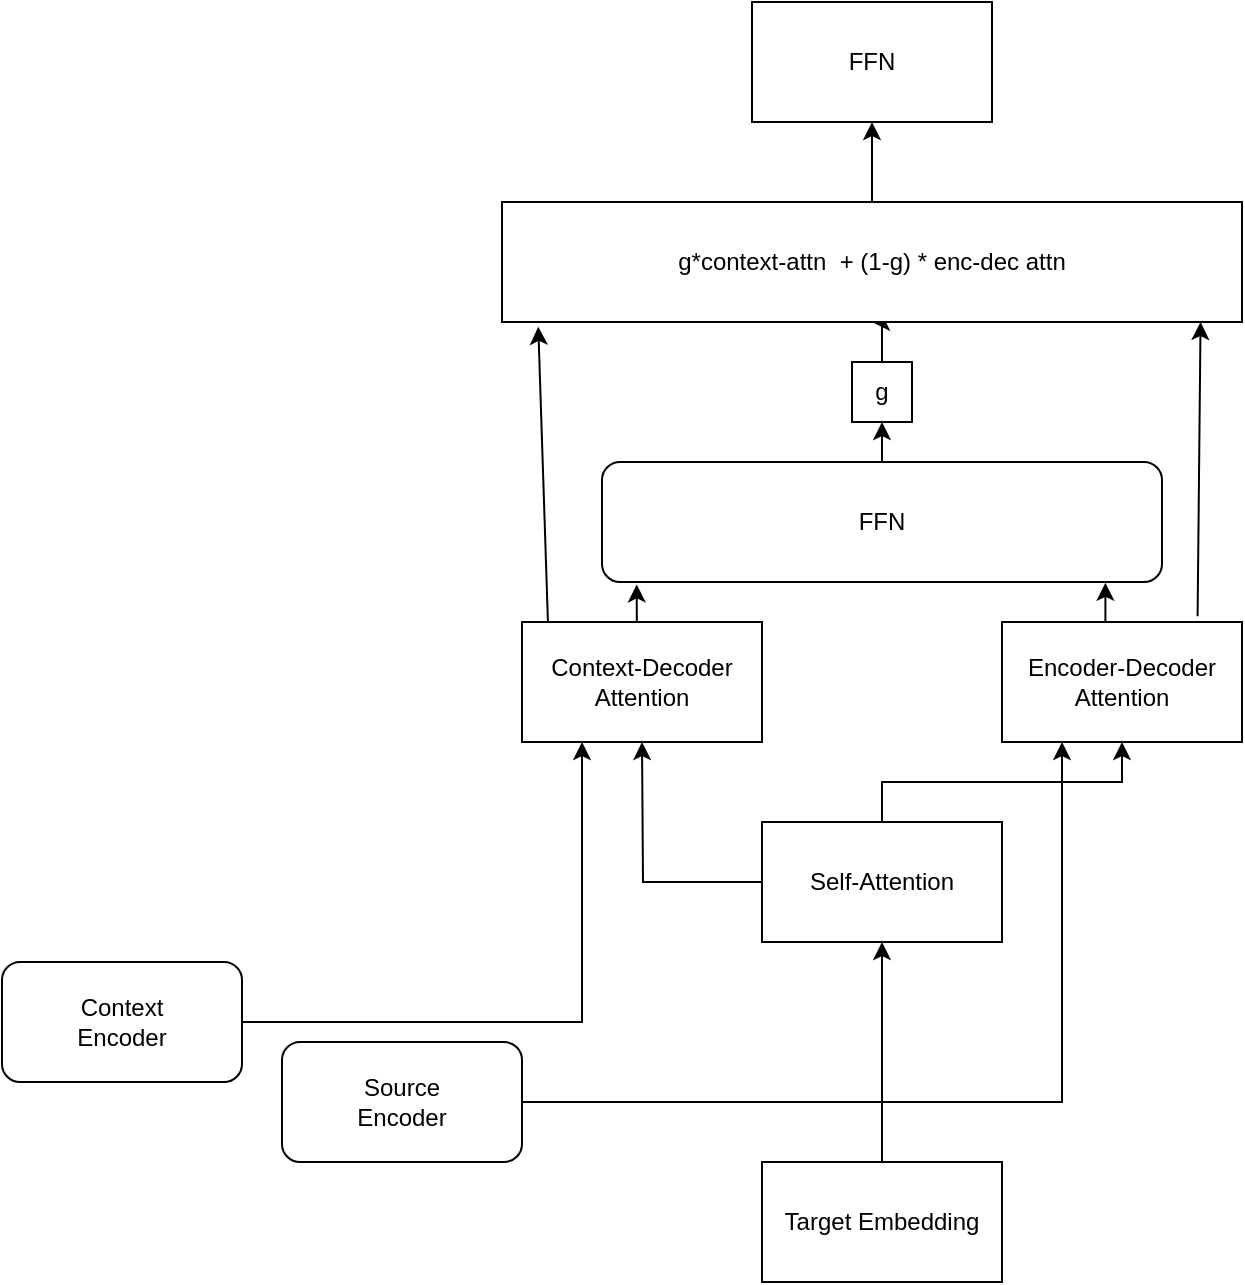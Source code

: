 <mxfile version="20.0.4" type="github">
  <diagram id="j9fgoMHlRESabCVzAFUy" name="Page-1">
    <mxGraphModel dx="981" dy="528" grid="1" gridSize="10" guides="1" tooltips="1" connect="1" arrows="1" fold="1" page="1" pageScale="1" pageWidth="850" pageHeight="1100" math="0" shadow="0">
      <root>
        <mxCell id="0" />
        <mxCell id="1" parent="0" />
        <mxCell id="lCyRS-yCL0ZU_U1mTNhh-22" style="edgeStyle=orthogonalEdgeStyle;rounded=0;orthogonalLoop=1;jettySize=auto;html=1;entryX=0.25;entryY=1;entryDx=0;entryDy=0;" edge="1" parent="1" source="lCyRS-yCL0ZU_U1mTNhh-23" target="lCyRS-yCL0ZU_U1mTNhh-34">
          <mxGeometry relative="1" as="geometry" />
        </mxCell>
        <mxCell id="lCyRS-yCL0ZU_U1mTNhh-23" value="Context&lt;br&gt;Encoder" style="rounded=1;whiteSpace=wrap;html=1;" vertex="1" parent="1">
          <mxGeometry x="90" y="720" width="120" height="60" as="geometry" />
        </mxCell>
        <mxCell id="lCyRS-yCL0ZU_U1mTNhh-24" style="edgeStyle=orthogonalEdgeStyle;rounded=0;orthogonalLoop=1;jettySize=auto;html=1;entryX=0.25;entryY=1;entryDx=0;entryDy=0;" edge="1" parent="1" source="lCyRS-yCL0ZU_U1mTNhh-25" target="lCyRS-yCL0ZU_U1mTNhh-32">
          <mxGeometry relative="1" as="geometry" />
        </mxCell>
        <mxCell id="lCyRS-yCL0ZU_U1mTNhh-25" value="Source&lt;br&gt;Encoder" style="rounded=1;whiteSpace=wrap;html=1;" vertex="1" parent="1">
          <mxGeometry x="230" y="760" width="120" height="60" as="geometry" />
        </mxCell>
        <mxCell id="lCyRS-yCL0ZU_U1mTNhh-26" value="" style="edgeStyle=orthogonalEdgeStyle;rounded=0;orthogonalLoop=1;jettySize=auto;html=1;" edge="1" parent="1" source="lCyRS-yCL0ZU_U1mTNhh-27" target="lCyRS-yCL0ZU_U1mTNhh-30">
          <mxGeometry relative="1" as="geometry" />
        </mxCell>
        <mxCell id="lCyRS-yCL0ZU_U1mTNhh-27" value="Target Embedding" style="rounded=0;whiteSpace=wrap;html=1;" vertex="1" parent="1">
          <mxGeometry x="470" y="820" width="120" height="60" as="geometry" />
        </mxCell>
        <mxCell id="lCyRS-yCL0ZU_U1mTNhh-28" value="" style="edgeStyle=orthogonalEdgeStyle;rounded=0;orthogonalLoop=1;jettySize=auto;html=1;" edge="1" parent="1" source="lCyRS-yCL0ZU_U1mTNhh-30" target="lCyRS-yCL0ZU_U1mTNhh-32">
          <mxGeometry relative="1" as="geometry" />
        </mxCell>
        <mxCell id="lCyRS-yCL0ZU_U1mTNhh-29" style="edgeStyle=orthogonalEdgeStyle;rounded=0;orthogonalLoop=1;jettySize=auto;html=1;" edge="1" parent="1" source="lCyRS-yCL0ZU_U1mTNhh-30">
          <mxGeometry relative="1" as="geometry">
            <mxPoint x="410" y="610" as="targetPoint" />
          </mxGeometry>
        </mxCell>
        <mxCell id="lCyRS-yCL0ZU_U1mTNhh-30" value="Self-Attention" style="rounded=0;whiteSpace=wrap;html=1;" vertex="1" parent="1">
          <mxGeometry x="470" y="650" width="120" height="60" as="geometry" />
        </mxCell>
        <mxCell id="lCyRS-yCL0ZU_U1mTNhh-31" style="edgeStyle=orthogonalEdgeStyle;rounded=0;orthogonalLoop=1;jettySize=auto;html=1;exitX=0.5;exitY=0;exitDx=0;exitDy=0;entryX=0.899;entryY=1.007;entryDx=0;entryDy=0;entryPerimeter=0;" edge="1" parent="1" source="lCyRS-yCL0ZU_U1mTNhh-32" target="lCyRS-yCL0ZU_U1mTNhh-36">
          <mxGeometry relative="1" as="geometry" />
        </mxCell>
        <mxCell id="lCyRS-yCL0ZU_U1mTNhh-32" value="Encoder-Decoder Attention" style="rounded=0;whiteSpace=wrap;html=1;" vertex="1" parent="1">
          <mxGeometry x="590" y="550" width="120" height="60" as="geometry" />
        </mxCell>
        <mxCell id="lCyRS-yCL0ZU_U1mTNhh-33" style="edgeStyle=orthogonalEdgeStyle;rounded=0;orthogonalLoop=1;jettySize=auto;html=1;exitX=0.5;exitY=0;exitDx=0;exitDy=0;entryX=0.062;entryY=1.02;entryDx=0;entryDy=0;entryPerimeter=0;" edge="1" parent="1" source="lCyRS-yCL0ZU_U1mTNhh-34" target="lCyRS-yCL0ZU_U1mTNhh-36">
          <mxGeometry relative="1" as="geometry" />
        </mxCell>
        <mxCell id="lCyRS-yCL0ZU_U1mTNhh-34" value="Context-Decoder Attention" style="rounded=0;whiteSpace=wrap;html=1;" vertex="1" parent="1">
          <mxGeometry x="350" y="550" width="120" height="60" as="geometry" />
        </mxCell>
        <mxCell id="lCyRS-yCL0ZU_U1mTNhh-35" style="edgeStyle=orthogonalEdgeStyle;rounded=0;orthogonalLoop=1;jettySize=auto;html=1;exitX=0.5;exitY=0;exitDx=0;exitDy=0;" edge="1" parent="1" source="lCyRS-yCL0ZU_U1mTNhh-36">
          <mxGeometry relative="1" as="geometry">
            <mxPoint x="530" y="450" as="targetPoint" />
          </mxGeometry>
        </mxCell>
        <mxCell id="lCyRS-yCL0ZU_U1mTNhh-36" value="FFN" style="rounded=1;whiteSpace=wrap;html=1;" vertex="1" parent="1">
          <mxGeometry x="390" y="470" width="280" height="60" as="geometry" />
        </mxCell>
        <mxCell id="lCyRS-yCL0ZU_U1mTNhh-40" style="edgeStyle=orthogonalEdgeStyle;rounded=0;orthogonalLoop=1;jettySize=auto;html=1;entryX=0.5;entryY=1;entryDx=0;entryDy=0;" edge="1" parent="1" source="lCyRS-yCL0ZU_U1mTNhh-37" target="lCyRS-yCL0ZU_U1mTNhh-39">
          <mxGeometry relative="1" as="geometry" />
        </mxCell>
        <mxCell id="lCyRS-yCL0ZU_U1mTNhh-37" value="g" style="whiteSpace=wrap;html=1;aspect=fixed;" vertex="1" parent="1">
          <mxGeometry x="515" y="420" width="30" height="30" as="geometry" />
        </mxCell>
        <mxCell id="lCyRS-yCL0ZU_U1mTNhh-44" value="" style="edgeStyle=orthogonalEdgeStyle;rounded=0;orthogonalLoop=1;jettySize=auto;html=1;" edge="1" parent="1" source="lCyRS-yCL0ZU_U1mTNhh-39" target="lCyRS-yCL0ZU_U1mTNhh-43">
          <mxGeometry relative="1" as="geometry" />
        </mxCell>
        <mxCell id="lCyRS-yCL0ZU_U1mTNhh-39" value="g*context-attn&amp;nbsp; + (1-g) * enc-dec attn" style="rounded=0;whiteSpace=wrap;html=1;" vertex="1" parent="1">
          <mxGeometry x="340" y="340" width="370" height="60" as="geometry" />
        </mxCell>
        <mxCell id="lCyRS-yCL0ZU_U1mTNhh-41" value="" style="endArrow=classic;html=1;rounded=0;exitX=0.108;exitY=-0.007;exitDx=0;exitDy=0;exitPerimeter=0;entryX=0.049;entryY=1.04;entryDx=0;entryDy=0;entryPerimeter=0;" edge="1" parent="1" source="lCyRS-yCL0ZU_U1mTNhh-34" target="lCyRS-yCL0ZU_U1mTNhh-39">
          <mxGeometry width="50" height="50" relative="1" as="geometry">
            <mxPoint x="400" y="510" as="sourcePoint" />
            <mxPoint x="450" y="460" as="targetPoint" />
          </mxGeometry>
        </mxCell>
        <mxCell id="lCyRS-yCL0ZU_U1mTNhh-42" value="" style="endArrow=classic;html=1;rounded=0;exitX=0.815;exitY=-0.047;exitDx=0;exitDy=0;exitPerimeter=0;entryX=0.944;entryY=1;entryDx=0;entryDy=0;entryPerimeter=0;" edge="1" parent="1" source="lCyRS-yCL0ZU_U1mTNhh-32" target="lCyRS-yCL0ZU_U1mTNhh-39">
          <mxGeometry width="50" height="50" relative="1" as="geometry">
            <mxPoint x="400" y="510" as="sourcePoint" />
            <mxPoint x="450" y="460" as="targetPoint" />
          </mxGeometry>
        </mxCell>
        <mxCell id="lCyRS-yCL0ZU_U1mTNhh-43" value="FFN" style="whiteSpace=wrap;html=1;rounded=0;" vertex="1" parent="1">
          <mxGeometry x="465" y="240" width="120" height="60" as="geometry" />
        </mxCell>
      </root>
    </mxGraphModel>
  </diagram>
</mxfile>
